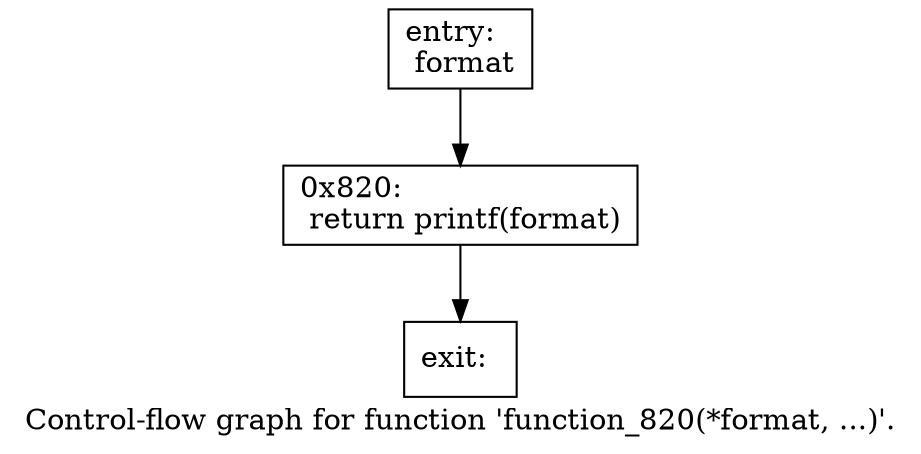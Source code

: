 digraph "Control-flow graph for function 'function_820(*format, ...)'." {
  label="Control-flow graph for function 'function_820(*format, ...)'.";
  node [shape=record];

  Node0774ABC0 [label="{entry:\l  format\l}"];
  Node0774ABC0 -> Node0774B0D0;
  Node0774B0D0 [label="{0x820:\l  return printf(format)\l}"];
  Node0774B0D0 -> Node0774B1A8;
  Node0774B1A8 [label="{exit:\l}"];

}
